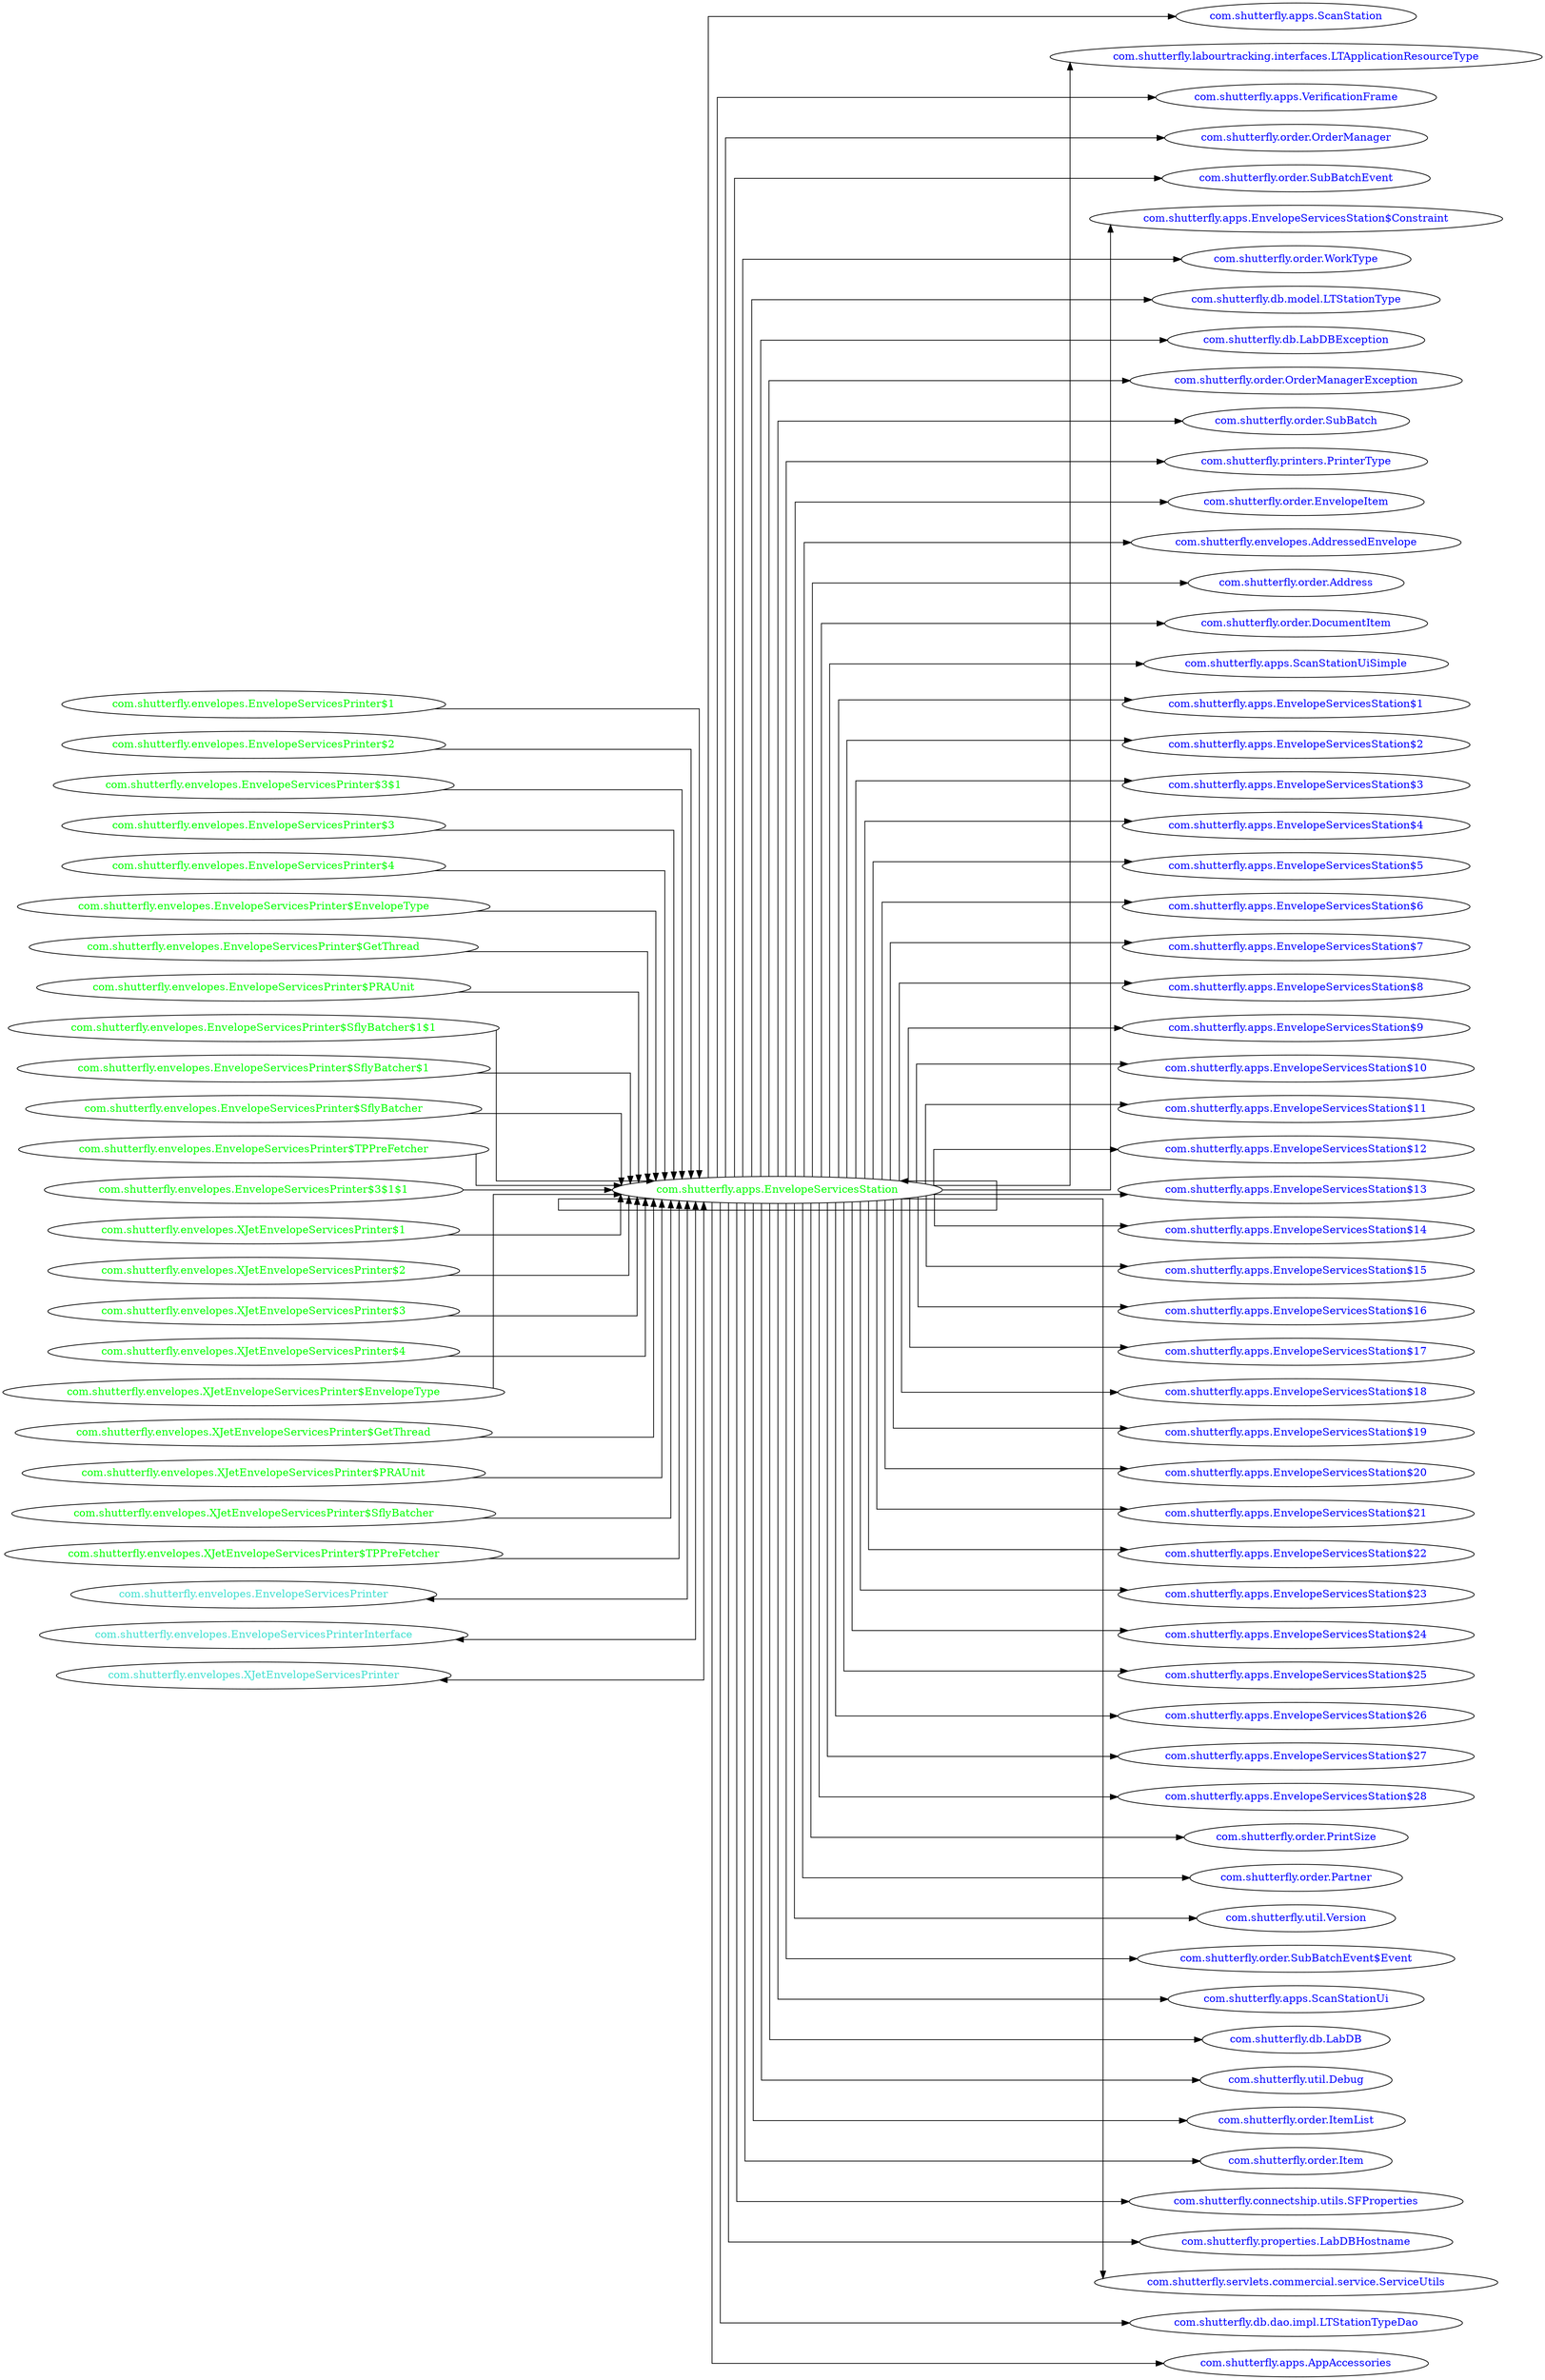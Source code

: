 digraph dependencyGraph {
 concentrate=true;
 ranksep="2.0";
 rankdir="LR"; 
 splines="ortho";
"com.shutterfly.apps.EnvelopeServicesStation" [fontcolor="red"];
"com.shutterfly.apps.ScanStation" [ fontcolor="blue" ];
"com.shutterfly.apps.EnvelopeServicesStation"->"com.shutterfly.apps.ScanStation";
"com.shutterfly.labourtracking.interfaces.LTApplicationResourceType" [ fontcolor="blue" ];
"com.shutterfly.apps.EnvelopeServicesStation"->"com.shutterfly.labourtracking.interfaces.LTApplicationResourceType";
"com.shutterfly.apps.VerificationFrame" [ fontcolor="blue" ];
"com.shutterfly.apps.EnvelopeServicesStation"->"com.shutterfly.apps.VerificationFrame";
"com.shutterfly.order.OrderManager" [ fontcolor="blue" ];
"com.shutterfly.apps.EnvelopeServicesStation"->"com.shutterfly.order.OrderManager";
"com.shutterfly.order.SubBatchEvent" [ fontcolor="blue" ];
"com.shutterfly.apps.EnvelopeServicesStation"->"com.shutterfly.order.SubBatchEvent";
"com.shutterfly.apps.EnvelopeServicesStation$Constraint" [ fontcolor="blue" ];
"com.shutterfly.apps.EnvelopeServicesStation"->"com.shutterfly.apps.EnvelopeServicesStation$Constraint";
"com.shutterfly.order.WorkType" [ fontcolor="blue" ];
"com.shutterfly.apps.EnvelopeServicesStation"->"com.shutterfly.order.WorkType";
"com.shutterfly.db.model.LTStationType" [ fontcolor="blue" ];
"com.shutterfly.apps.EnvelopeServicesStation"->"com.shutterfly.db.model.LTStationType";
"com.shutterfly.db.LabDBException" [ fontcolor="blue" ];
"com.shutterfly.apps.EnvelopeServicesStation"->"com.shutterfly.db.LabDBException";
"com.shutterfly.order.OrderManagerException" [ fontcolor="blue" ];
"com.shutterfly.apps.EnvelopeServicesStation"->"com.shutterfly.order.OrderManagerException";
"com.shutterfly.order.SubBatch" [ fontcolor="blue" ];
"com.shutterfly.apps.EnvelopeServicesStation"->"com.shutterfly.order.SubBatch";
"com.shutterfly.printers.PrinterType" [ fontcolor="blue" ];
"com.shutterfly.apps.EnvelopeServicesStation"->"com.shutterfly.printers.PrinterType";
"com.shutterfly.order.EnvelopeItem" [ fontcolor="blue" ];
"com.shutterfly.apps.EnvelopeServicesStation"->"com.shutterfly.order.EnvelopeItem";
"com.shutterfly.envelopes.AddressedEnvelope" [ fontcolor="blue" ];
"com.shutterfly.apps.EnvelopeServicesStation"->"com.shutterfly.envelopes.AddressedEnvelope";
"com.shutterfly.order.Address" [ fontcolor="blue" ];
"com.shutterfly.apps.EnvelopeServicesStation"->"com.shutterfly.order.Address";
"com.shutterfly.order.DocumentItem" [ fontcolor="blue" ];
"com.shutterfly.apps.EnvelopeServicesStation"->"com.shutterfly.order.DocumentItem";
"com.shutterfly.apps.ScanStationUiSimple" [ fontcolor="blue" ];
"com.shutterfly.apps.EnvelopeServicesStation"->"com.shutterfly.apps.ScanStationUiSimple";
"com.shutterfly.apps.EnvelopeServicesStation$1" [ fontcolor="blue" ];
"com.shutterfly.apps.EnvelopeServicesStation"->"com.shutterfly.apps.EnvelopeServicesStation$1";
"com.shutterfly.apps.EnvelopeServicesStation$2" [ fontcolor="blue" ];
"com.shutterfly.apps.EnvelopeServicesStation"->"com.shutterfly.apps.EnvelopeServicesStation$2";
"com.shutterfly.apps.EnvelopeServicesStation$3" [ fontcolor="blue" ];
"com.shutterfly.apps.EnvelopeServicesStation"->"com.shutterfly.apps.EnvelopeServicesStation$3";
"com.shutterfly.apps.EnvelopeServicesStation$4" [ fontcolor="blue" ];
"com.shutterfly.apps.EnvelopeServicesStation"->"com.shutterfly.apps.EnvelopeServicesStation$4";
"com.shutterfly.apps.EnvelopeServicesStation$5" [ fontcolor="blue" ];
"com.shutterfly.apps.EnvelopeServicesStation"->"com.shutterfly.apps.EnvelopeServicesStation$5";
"com.shutterfly.apps.EnvelopeServicesStation$6" [ fontcolor="blue" ];
"com.shutterfly.apps.EnvelopeServicesStation"->"com.shutterfly.apps.EnvelopeServicesStation$6";
"com.shutterfly.apps.EnvelopeServicesStation$7" [ fontcolor="blue" ];
"com.shutterfly.apps.EnvelopeServicesStation"->"com.shutterfly.apps.EnvelopeServicesStation$7";
"com.shutterfly.apps.EnvelopeServicesStation$8" [ fontcolor="blue" ];
"com.shutterfly.apps.EnvelopeServicesStation"->"com.shutterfly.apps.EnvelopeServicesStation$8";
"com.shutterfly.apps.EnvelopeServicesStation$9" [ fontcolor="blue" ];
"com.shutterfly.apps.EnvelopeServicesStation"->"com.shutterfly.apps.EnvelopeServicesStation$9";
"com.shutterfly.apps.EnvelopeServicesStation$10" [ fontcolor="blue" ];
"com.shutterfly.apps.EnvelopeServicesStation"->"com.shutterfly.apps.EnvelopeServicesStation$10";
"com.shutterfly.apps.EnvelopeServicesStation$11" [ fontcolor="blue" ];
"com.shutterfly.apps.EnvelopeServicesStation"->"com.shutterfly.apps.EnvelopeServicesStation$11";
"com.shutterfly.apps.EnvelopeServicesStation$12" [ fontcolor="blue" ];
"com.shutterfly.apps.EnvelopeServicesStation"->"com.shutterfly.apps.EnvelopeServicesStation$12";
"com.shutterfly.apps.EnvelopeServicesStation$13" [ fontcolor="blue" ];
"com.shutterfly.apps.EnvelopeServicesStation"->"com.shutterfly.apps.EnvelopeServicesStation$13";
"com.shutterfly.apps.EnvelopeServicesStation$14" [ fontcolor="blue" ];
"com.shutterfly.apps.EnvelopeServicesStation"->"com.shutterfly.apps.EnvelopeServicesStation$14";
"com.shutterfly.apps.EnvelopeServicesStation$15" [ fontcolor="blue" ];
"com.shutterfly.apps.EnvelopeServicesStation"->"com.shutterfly.apps.EnvelopeServicesStation$15";
"com.shutterfly.apps.EnvelopeServicesStation$16" [ fontcolor="blue" ];
"com.shutterfly.apps.EnvelopeServicesStation"->"com.shutterfly.apps.EnvelopeServicesStation$16";
"com.shutterfly.apps.EnvelopeServicesStation$17" [ fontcolor="blue" ];
"com.shutterfly.apps.EnvelopeServicesStation"->"com.shutterfly.apps.EnvelopeServicesStation$17";
"com.shutterfly.apps.EnvelopeServicesStation$18" [ fontcolor="blue" ];
"com.shutterfly.apps.EnvelopeServicesStation"->"com.shutterfly.apps.EnvelopeServicesStation$18";
"com.shutterfly.apps.EnvelopeServicesStation$19" [ fontcolor="blue" ];
"com.shutterfly.apps.EnvelopeServicesStation"->"com.shutterfly.apps.EnvelopeServicesStation$19";
"com.shutterfly.apps.EnvelopeServicesStation$20" [ fontcolor="blue" ];
"com.shutterfly.apps.EnvelopeServicesStation"->"com.shutterfly.apps.EnvelopeServicesStation$20";
"com.shutterfly.apps.EnvelopeServicesStation$21" [ fontcolor="blue" ];
"com.shutterfly.apps.EnvelopeServicesStation"->"com.shutterfly.apps.EnvelopeServicesStation$21";
"com.shutterfly.apps.EnvelopeServicesStation$22" [ fontcolor="blue" ];
"com.shutterfly.apps.EnvelopeServicesStation"->"com.shutterfly.apps.EnvelopeServicesStation$22";
"com.shutterfly.apps.EnvelopeServicesStation$23" [ fontcolor="blue" ];
"com.shutterfly.apps.EnvelopeServicesStation"->"com.shutterfly.apps.EnvelopeServicesStation$23";
"com.shutterfly.apps.EnvelopeServicesStation$24" [ fontcolor="blue" ];
"com.shutterfly.apps.EnvelopeServicesStation"->"com.shutterfly.apps.EnvelopeServicesStation$24";
"com.shutterfly.apps.EnvelopeServicesStation$25" [ fontcolor="blue" ];
"com.shutterfly.apps.EnvelopeServicesStation"->"com.shutterfly.apps.EnvelopeServicesStation$25";
"com.shutterfly.apps.EnvelopeServicesStation$26" [ fontcolor="blue" ];
"com.shutterfly.apps.EnvelopeServicesStation"->"com.shutterfly.apps.EnvelopeServicesStation$26";
"com.shutterfly.apps.EnvelopeServicesStation$27" [ fontcolor="blue" ];
"com.shutterfly.apps.EnvelopeServicesStation"->"com.shutterfly.apps.EnvelopeServicesStation$27";
"com.shutterfly.apps.EnvelopeServicesStation$28" [ fontcolor="blue" ];
"com.shutterfly.apps.EnvelopeServicesStation"->"com.shutterfly.apps.EnvelopeServicesStation$28";
"com.shutterfly.order.PrintSize" [ fontcolor="blue" ];
"com.shutterfly.apps.EnvelopeServicesStation"->"com.shutterfly.order.PrintSize";
"com.shutterfly.order.Partner" [ fontcolor="blue" ];
"com.shutterfly.apps.EnvelopeServicesStation"->"com.shutterfly.order.Partner";
"com.shutterfly.util.Version" [ fontcolor="blue" ];
"com.shutterfly.apps.EnvelopeServicesStation"->"com.shutterfly.util.Version";
"com.shutterfly.order.SubBatchEvent$Event" [ fontcolor="blue" ];
"com.shutterfly.apps.EnvelopeServicesStation"->"com.shutterfly.order.SubBatchEvent$Event";
"com.shutterfly.apps.ScanStationUi" [ fontcolor="blue" ];
"com.shutterfly.apps.EnvelopeServicesStation"->"com.shutterfly.apps.ScanStationUi";
"com.shutterfly.db.LabDB" [ fontcolor="blue" ];
"com.shutterfly.apps.EnvelopeServicesStation"->"com.shutterfly.db.LabDB";
"com.shutterfly.util.Debug" [ fontcolor="blue" ];
"com.shutterfly.apps.EnvelopeServicesStation"->"com.shutterfly.util.Debug";
"com.shutterfly.order.ItemList" [ fontcolor="blue" ];
"com.shutterfly.apps.EnvelopeServicesStation"->"com.shutterfly.order.ItemList";
"com.shutterfly.order.Item" [ fontcolor="blue" ];
"com.shutterfly.apps.EnvelopeServicesStation"->"com.shutterfly.order.Item";
"com.shutterfly.connectship.utils.SFProperties" [ fontcolor="blue" ];
"com.shutterfly.apps.EnvelopeServicesStation"->"com.shutterfly.connectship.utils.SFProperties";
"com.shutterfly.properties.LabDBHostname" [ fontcolor="blue" ];
"com.shutterfly.apps.EnvelopeServicesStation"->"com.shutterfly.properties.LabDBHostname";
"com.shutterfly.servlets.commercial.service.ServiceUtils" [ fontcolor="blue" ];
"com.shutterfly.apps.EnvelopeServicesStation"->"com.shutterfly.servlets.commercial.service.ServiceUtils";
"com.shutterfly.db.dao.impl.LTStationTypeDao" [ fontcolor="blue" ];
"com.shutterfly.apps.EnvelopeServicesStation"->"com.shutterfly.db.dao.impl.LTStationTypeDao";
"com.shutterfly.apps.AppAccessories" [ fontcolor="blue" ];
"com.shutterfly.apps.EnvelopeServicesStation"->"com.shutterfly.apps.AppAccessories";
"com.shutterfly.apps.EnvelopeServicesStation" [ fontcolor="green" ];
"com.shutterfly.apps.EnvelopeServicesStation"->"com.shutterfly.apps.EnvelopeServicesStation";
"com.shutterfly.envelopes.EnvelopeServicesPrinter$1" [ fontcolor="green" ];
"com.shutterfly.envelopes.EnvelopeServicesPrinter$1"->"com.shutterfly.apps.EnvelopeServicesStation";
"com.shutterfly.envelopes.EnvelopeServicesPrinter$2" [ fontcolor="green" ];
"com.shutterfly.envelopes.EnvelopeServicesPrinter$2"->"com.shutterfly.apps.EnvelopeServicesStation";
"com.shutterfly.envelopes.EnvelopeServicesPrinter$3$1" [ fontcolor="green" ];
"com.shutterfly.envelopes.EnvelopeServicesPrinter$3$1"->"com.shutterfly.apps.EnvelopeServicesStation";
"com.shutterfly.envelopes.EnvelopeServicesPrinter$3" [ fontcolor="green" ];
"com.shutterfly.envelopes.EnvelopeServicesPrinter$3"->"com.shutterfly.apps.EnvelopeServicesStation";
"com.shutterfly.envelopes.EnvelopeServicesPrinter$4" [ fontcolor="green" ];
"com.shutterfly.envelopes.EnvelopeServicesPrinter$4"->"com.shutterfly.apps.EnvelopeServicesStation";
"com.shutterfly.envelopes.EnvelopeServicesPrinter$EnvelopeType" [ fontcolor="green" ];
"com.shutterfly.envelopes.EnvelopeServicesPrinter$EnvelopeType"->"com.shutterfly.apps.EnvelopeServicesStation";
"com.shutterfly.envelopes.EnvelopeServicesPrinter$GetThread" [ fontcolor="green" ];
"com.shutterfly.envelopes.EnvelopeServicesPrinter$GetThread"->"com.shutterfly.apps.EnvelopeServicesStation";
"com.shutterfly.envelopes.EnvelopeServicesPrinter$PRAUnit" [ fontcolor="green" ];
"com.shutterfly.envelopes.EnvelopeServicesPrinter$PRAUnit"->"com.shutterfly.apps.EnvelopeServicesStation";
"com.shutterfly.envelopes.EnvelopeServicesPrinter$SflyBatcher$1$1" [ fontcolor="green" ];
"com.shutterfly.envelopes.EnvelopeServicesPrinter$SflyBatcher$1$1"->"com.shutterfly.apps.EnvelopeServicesStation";
"com.shutterfly.envelopes.EnvelopeServicesPrinter$SflyBatcher$1" [ fontcolor="green" ];
"com.shutterfly.envelopes.EnvelopeServicesPrinter$SflyBatcher$1"->"com.shutterfly.apps.EnvelopeServicesStation";
"com.shutterfly.envelopes.EnvelopeServicesPrinter$SflyBatcher" [ fontcolor="green" ];
"com.shutterfly.envelopes.EnvelopeServicesPrinter$SflyBatcher"->"com.shutterfly.apps.EnvelopeServicesStation";
"com.shutterfly.envelopes.EnvelopeServicesPrinter$TPPreFetcher" [ fontcolor="green" ];
"com.shutterfly.envelopes.EnvelopeServicesPrinter$TPPreFetcher"->"com.shutterfly.apps.EnvelopeServicesStation";
"com.shutterfly.envelopes.EnvelopeServicesPrinter$3$1$1" [ fontcolor="green" ];
"com.shutterfly.envelopes.EnvelopeServicesPrinter$3$1$1"->"com.shutterfly.apps.EnvelopeServicesStation";
"com.shutterfly.envelopes.XJetEnvelopeServicesPrinter$1" [ fontcolor="green" ];
"com.shutterfly.envelopes.XJetEnvelopeServicesPrinter$1"->"com.shutterfly.apps.EnvelopeServicesStation";
"com.shutterfly.envelopes.XJetEnvelopeServicesPrinter$2" [ fontcolor="green" ];
"com.shutterfly.envelopes.XJetEnvelopeServicesPrinter$2"->"com.shutterfly.apps.EnvelopeServicesStation";
"com.shutterfly.envelopes.XJetEnvelopeServicesPrinter$3" [ fontcolor="green" ];
"com.shutterfly.envelopes.XJetEnvelopeServicesPrinter$3"->"com.shutterfly.apps.EnvelopeServicesStation";
"com.shutterfly.envelopes.XJetEnvelopeServicesPrinter$4" [ fontcolor="green" ];
"com.shutterfly.envelopes.XJetEnvelopeServicesPrinter$4"->"com.shutterfly.apps.EnvelopeServicesStation";
"com.shutterfly.envelopes.XJetEnvelopeServicesPrinter$EnvelopeType" [ fontcolor="green" ];
"com.shutterfly.envelopes.XJetEnvelopeServicesPrinter$EnvelopeType"->"com.shutterfly.apps.EnvelopeServicesStation";
"com.shutterfly.envelopes.XJetEnvelopeServicesPrinter$GetThread" [ fontcolor="green" ];
"com.shutterfly.envelopes.XJetEnvelopeServicesPrinter$GetThread"->"com.shutterfly.apps.EnvelopeServicesStation";
"com.shutterfly.envelopes.XJetEnvelopeServicesPrinter$PRAUnit" [ fontcolor="green" ];
"com.shutterfly.envelopes.XJetEnvelopeServicesPrinter$PRAUnit"->"com.shutterfly.apps.EnvelopeServicesStation";
"com.shutterfly.envelopes.XJetEnvelopeServicesPrinter$SflyBatcher" [ fontcolor="green" ];
"com.shutterfly.envelopes.XJetEnvelopeServicesPrinter$SflyBatcher"->"com.shutterfly.apps.EnvelopeServicesStation";
"com.shutterfly.envelopes.XJetEnvelopeServicesPrinter$TPPreFetcher" [ fontcolor="green" ];
"com.shutterfly.envelopes.XJetEnvelopeServicesPrinter$TPPreFetcher"->"com.shutterfly.apps.EnvelopeServicesStation";
"com.shutterfly.envelopes.EnvelopeServicesPrinter" [ fontcolor="turquoise" ];
"com.shutterfly.envelopes.EnvelopeServicesPrinter"->"com.shutterfly.apps.EnvelopeServicesStation" [dir=both];
"com.shutterfly.envelopes.EnvelopeServicesPrinterInterface" [ fontcolor="turquoise" ];
"com.shutterfly.envelopes.EnvelopeServicesPrinterInterface"->"com.shutterfly.apps.EnvelopeServicesStation" [dir=both];
"com.shutterfly.envelopes.XJetEnvelopeServicesPrinter" [ fontcolor="turquoise" ];
"com.shutterfly.envelopes.XJetEnvelopeServicesPrinter"->"com.shutterfly.apps.EnvelopeServicesStation" [dir=both];
}